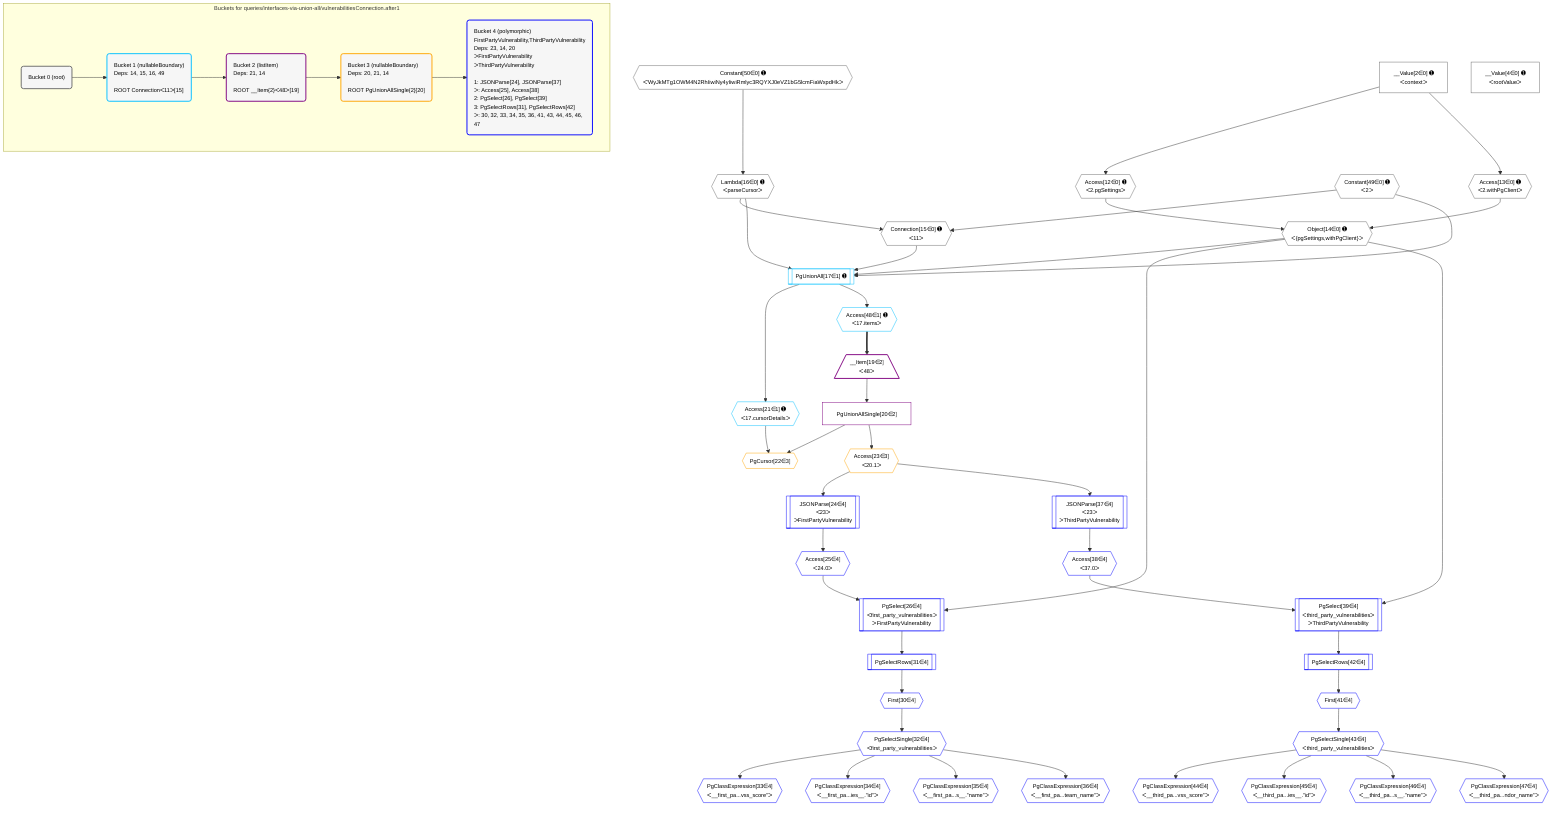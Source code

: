 %%{init: {'themeVariables': { 'fontSize': '12px'}}}%%
graph TD
    classDef path fill:#eee,stroke:#000,color:#000
    classDef plan fill:#fff,stroke-width:1px,color:#000
    classDef itemplan fill:#fff,stroke-width:2px,color:#000
    classDef unbatchedplan fill:#dff,stroke-width:1px,color:#000
    classDef sideeffectplan fill:#fcc,stroke-width:2px,color:#000
    classDef bucket fill:#f6f6f6,color:#000,stroke-width:2px,text-align:left


    %% plan dependencies
    Object14{{"Object[14∈0] ➊<br />ᐸ{pgSettings,withPgClient}ᐳ"}}:::plan
    Access12{{"Access[12∈0] ➊<br />ᐸ2.pgSettingsᐳ"}}:::plan
    Access13{{"Access[13∈0] ➊<br />ᐸ2.withPgClientᐳ"}}:::plan
    Access12 & Access13 --> Object14
    Connection15{{"Connection[15∈0] ➊<br />ᐸ11ᐳ"}}:::plan
    Constant49{{"Constant[49∈0] ➊<br />ᐸ2ᐳ"}}:::plan
    Lambda16{{"Lambda[16∈0] ➊<br />ᐸparseCursorᐳ"}}:::plan
    Constant49 & Lambda16 --> Connection15
    __Value2["__Value[2∈0] ➊<br />ᐸcontextᐳ"]:::plan
    __Value2 --> Access12
    __Value2 --> Access13
    Constant50{{"Constant[50∈0] ➊<br />ᐸ'WyJkMTg1OWM4N2RhIiwiNy4yIiwiRmlyc3RQYXJ0eVZ1bG5lcmFiaWxpdHkᐳ"}}:::plan
    Constant50 --> Lambda16
    __Value4["__Value[4∈0] ➊<br />ᐸrootValueᐳ"]:::plan
    PgUnionAll17[["PgUnionAll[17∈1] ➊"]]:::plan
    Object14 & Connection15 & Lambda16 & Constant49 --> PgUnionAll17
    Access21{{"Access[21∈1] ➊<br />ᐸ17.cursorDetailsᐳ"}}:::plan
    PgUnionAll17 --> Access21
    Access48{{"Access[48∈1] ➊<br />ᐸ17.itemsᐳ"}}:::plan
    PgUnionAll17 --> Access48
    __Item19[/"__Item[19∈2]<br />ᐸ48ᐳ"\]:::itemplan
    Access48 ==> __Item19
    PgUnionAllSingle20["PgUnionAllSingle[20∈2]"]:::plan
    __Item19 --> PgUnionAllSingle20
    PgCursor22{{"PgCursor[22∈3]"}}:::plan
    PgUnionAllSingle20 & Access21 --> PgCursor22
    Access23{{"Access[23∈3]<br />ᐸ20.1ᐳ"}}:::plan
    PgUnionAllSingle20 --> Access23
    PgSelect26[["PgSelect[26∈4]<br />ᐸfirst_party_vulnerabilitiesᐳ<br />ᐳFirstPartyVulnerability"]]:::plan
    Access25{{"Access[25∈4]<br />ᐸ24.0ᐳ"}}:::plan
    Object14 & Access25 --> PgSelect26
    PgSelect39[["PgSelect[39∈4]<br />ᐸthird_party_vulnerabilitiesᐳ<br />ᐳThirdPartyVulnerability"]]:::plan
    Access38{{"Access[38∈4]<br />ᐸ37.0ᐳ"}}:::plan
    Object14 & Access38 --> PgSelect39
    JSONParse24[["JSONParse[24∈4]<br />ᐸ23ᐳ<br />ᐳFirstPartyVulnerability"]]:::plan
    Access23 --> JSONParse24
    JSONParse24 --> Access25
    First30{{"First[30∈4]"}}:::plan
    PgSelectRows31[["PgSelectRows[31∈4]"]]:::plan
    PgSelectRows31 --> First30
    PgSelect26 --> PgSelectRows31
    PgSelectSingle32{{"PgSelectSingle[32∈4]<br />ᐸfirst_party_vulnerabilitiesᐳ"}}:::plan
    First30 --> PgSelectSingle32
    PgClassExpression33{{"PgClassExpression[33∈4]<br />ᐸ__first_pa...vss_score”ᐳ"}}:::plan
    PgSelectSingle32 --> PgClassExpression33
    PgClassExpression34{{"PgClassExpression[34∈4]<br />ᐸ__first_pa...ies__.”id”ᐳ"}}:::plan
    PgSelectSingle32 --> PgClassExpression34
    PgClassExpression35{{"PgClassExpression[35∈4]<br />ᐸ__first_pa...s__.”name”ᐳ"}}:::plan
    PgSelectSingle32 --> PgClassExpression35
    PgClassExpression36{{"PgClassExpression[36∈4]<br />ᐸ__first_pa...team_name”ᐳ"}}:::plan
    PgSelectSingle32 --> PgClassExpression36
    JSONParse37[["JSONParse[37∈4]<br />ᐸ23ᐳ<br />ᐳThirdPartyVulnerability"]]:::plan
    Access23 --> JSONParse37
    JSONParse37 --> Access38
    First41{{"First[41∈4]"}}:::plan
    PgSelectRows42[["PgSelectRows[42∈4]"]]:::plan
    PgSelectRows42 --> First41
    PgSelect39 --> PgSelectRows42
    PgSelectSingle43{{"PgSelectSingle[43∈4]<br />ᐸthird_party_vulnerabilitiesᐳ"}}:::plan
    First41 --> PgSelectSingle43
    PgClassExpression44{{"PgClassExpression[44∈4]<br />ᐸ__third_pa...vss_score”ᐳ"}}:::plan
    PgSelectSingle43 --> PgClassExpression44
    PgClassExpression45{{"PgClassExpression[45∈4]<br />ᐸ__third_pa...ies__.”id”ᐳ"}}:::plan
    PgSelectSingle43 --> PgClassExpression45
    PgClassExpression46{{"PgClassExpression[46∈4]<br />ᐸ__third_pa...s__.”name”ᐳ"}}:::plan
    PgSelectSingle43 --> PgClassExpression46
    PgClassExpression47{{"PgClassExpression[47∈4]<br />ᐸ__third_pa...ndor_name”ᐳ"}}:::plan
    PgSelectSingle43 --> PgClassExpression47

    %% define steps

    subgraph "Buckets for queries/interfaces-via-union-all/vulnerabilitiesConnection.after1"
    Bucket0("Bucket 0 (root)"):::bucket
    classDef bucket0 stroke:#696969
    class Bucket0,__Value2,__Value4,Access12,Access13,Object14,Connection15,Lambda16,Constant49,Constant50 bucket0
    Bucket1("Bucket 1 (nullableBoundary)<br />Deps: 14, 15, 16, 49<br /><br />ROOT Connectionᐸ11ᐳ[15]"):::bucket
    classDef bucket1 stroke:#00bfff
    class Bucket1,PgUnionAll17,Access21,Access48 bucket1
    Bucket2("Bucket 2 (listItem)<br />Deps: 21, 14<br /><br />ROOT __Item{2}ᐸ48ᐳ[19]"):::bucket
    classDef bucket2 stroke:#7f007f
    class Bucket2,__Item19,PgUnionAllSingle20 bucket2
    Bucket3("Bucket 3 (nullableBoundary)<br />Deps: 20, 21, 14<br /><br />ROOT PgUnionAllSingle{2}[20]"):::bucket
    classDef bucket3 stroke:#ffa500
    class Bucket3,PgCursor22,Access23 bucket3
    Bucket4("Bucket 4 (polymorphic)<br />FirstPartyVulnerability,ThirdPartyVulnerability<br />Deps: 23, 14, 20<br />ᐳFirstPartyVulnerability<br />ᐳThirdPartyVulnerability<br /><br />1: JSONParse[24], JSONParse[37]<br />ᐳ: Access[25], Access[38]<br />2: PgSelect[26], PgSelect[39]<br />3: PgSelectRows[31], PgSelectRows[42]<br />ᐳ: 30, 32, 33, 34, 35, 36, 41, 43, 44, 45, 46, 47"):::bucket
    classDef bucket4 stroke:#0000ff
    class Bucket4,JSONParse24,Access25,PgSelect26,First30,PgSelectRows31,PgSelectSingle32,PgClassExpression33,PgClassExpression34,PgClassExpression35,PgClassExpression36,JSONParse37,Access38,PgSelect39,First41,PgSelectRows42,PgSelectSingle43,PgClassExpression44,PgClassExpression45,PgClassExpression46,PgClassExpression47 bucket4
    Bucket0 --> Bucket1
    Bucket1 --> Bucket2
    Bucket2 --> Bucket3
    Bucket3 --> Bucket4
    end